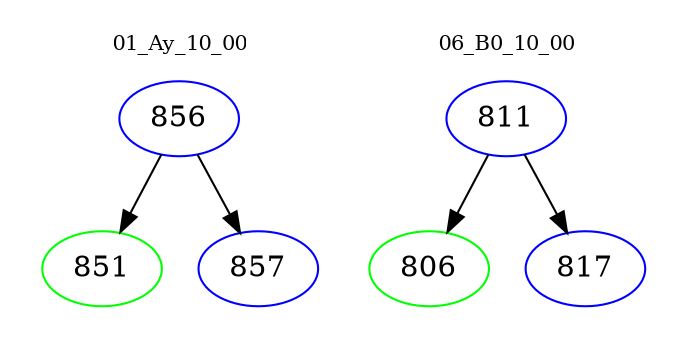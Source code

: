 digraph{
subgraph cluster_0 {
color = white
label = "01_Ay_10_00";
fontsize=10;
T0_856 [label="856", color="blue"]
T0_856 -> T0_851 [color="black"]
T0_851 [label="851", color="green"]
T0_856 -> T0_857 [color="black"]
T0_857 [label="857", color="blue"]
}
subgraph cluster_1 {
color = white
label = "06_B0_10_00";
fontsize=10;
T1_811 [label="811", color="blue"]
T1_811 -> T1_806 [color="black"]
T1_806 [label="806", color="green"]
T1_811 -> T1_817 [color="black"]
T1_817 [label="817", color="blue"]
}
}
